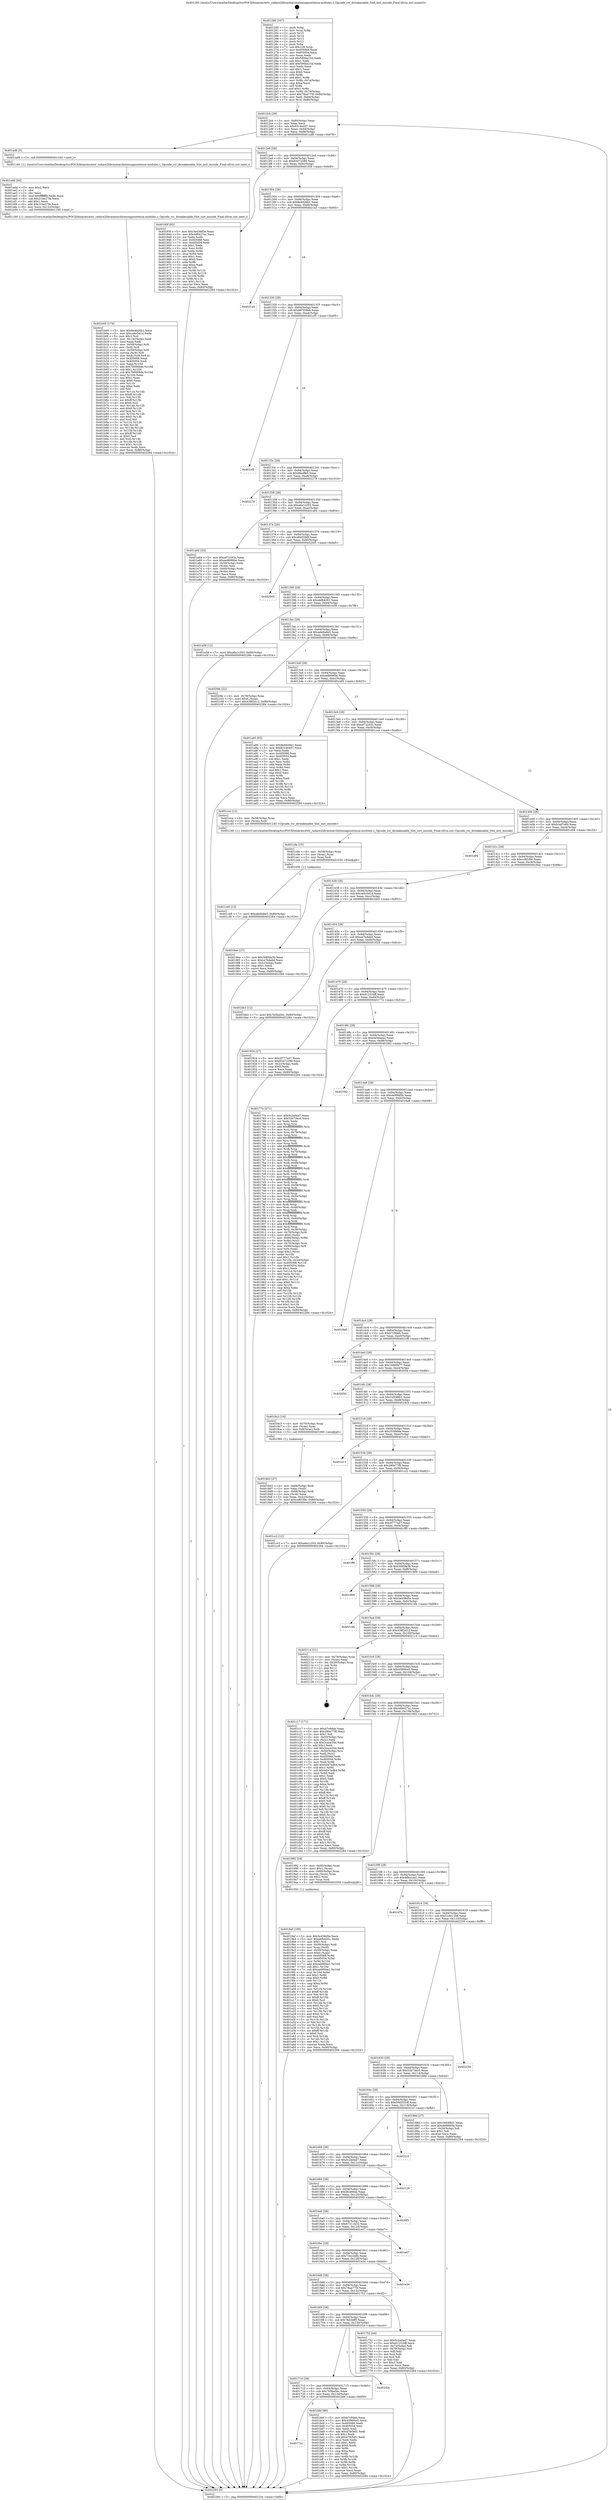 digraph "0x401260" {
  label = "0x401260 (/mnt/c/Users/mathe/Desktop/tcc/POCII/binaries/extr_radare2librasmarchxtensagnuxtensa-modules.c_Opcode_rsr_ibreakenable_Slot_inst_encode_Final-ollvm.out::main(0))"
  labelloc = "t"
  node[shape=record]

  Entry [label="",width=0.3,height=0.3,shape=circle,fillcolor=black,style=filled]
  "0x4012cb" [label="{
     0x4012cb [29]\l
     | [instrs]\l
     &nbsp;&nbsp;0x4012cb \<+3\>: mov -0x80(%rbp),%eax\l
     &nbsp;&nbsp;0x4012ce \<+2\>: mov %eax,%ecx\l
     &nbsp;&nbsp;0x4012d0 \<+6\>: sub $0x8314e4d7,%ecx\l
     &nbsp;&nbsp;0x4012d6 \<+6\>: mov %eax,-0x94(%rbp)\l
     &nbsp;&nbsp;0x4012dc \<+6\>: mov %ecx,-0x98(%rbp)\l
     &nbsp;&nbsp;0x4012e2 \<+6\>: je 0000000000401ad8 \<main+0x878\>\l
  }"]
  "0x401ad8" [label="{
     0x401ad8 [5]\l
     | [instrs]\l
     &nbsp;&nbsp;0x401ad8 \<+5\>: call 0000000000401160 \<next_i\>\l
     | [calls]\l
     &nbsp;&nbsp;0x401160 \{1\} (/mnt/c/Users/mathe/Desktop/tcc/POCII/binaries/extr_radare2librasmarchxtensagnuxtensa-modules.c_Opcode_rsr_ibreakenable_Slot_inst_encode_Final-ollvm.out::next_i)\l
  }"]
  "0x4012e8" [label="{
     0x4012e8 [28]\l
     | [instrs]\l
     &nbsp;&nbsp;0x4012e8 \<+5\>: jmp 00000000004012ed \<main+0x8d\>\l
     &nbsp;&nbsp;0x4012ed \<+6\>: mov -0x94(%rbp),%eax\l
     &nbsp;&nbsp;0x4012f3 \<+5\>: sub $0x83d72289,%eax\l
     &nbsp;&nbsp;0x4012f8 \<+6\>: mov %eax,-0x9c(%rbp)\l
     &nbsp;&nbsp;0x4012fe \<+6\>: je 000000000040193f \<main+0x6df\>\l
  }"]
  Exit [label="",width=0.3,height=0.3,shape=circle,fillcolor=black,style=filled,peripheries=2]
  "0x40193f" [label="{
     0x40193f [83]\l
     | [instrs]\l
     &nbsp;&nbsp;0x40193f \<+5\>: mov $0x3e438d5e,%eax\l
     &nbsp;&nbsp;0x401944 \<+5\>: mov $0x488427ec,%ecx\l
     &nbsp;&nbsp;0x401949 \<+2\>: xor %edx,%edx\l
     &nbsp;&nbsp;0x40194b \<+7\>: mov 0x405068,%esi\l
     &nbsp;&nbsp;0x401952 \<+7\>: mov 0x405054,%edi\l
     &nbsp;&nbsp;0x401959 \<+3\>: sub $0x1,%edx\l
     &nbsp;&nbsp;0x40195c \<+3\>: mov %esi,%r8d\l
     &nbsp;&nbsp;0x40195f \<+3\>: add %edx,%r8d\l
     &nbsp;&nbsp;0x401962 \<+4\>: imul %r8d,%esi\l
     &nbsp;&nbsp;0x401966 \<+3\>: and $0x1,%esi\l
     &nbsp;&nbsp;0x401969 \<+3\>: cmp $0x0,%esi\l
     &nbsp;&nbsp;0x40196c \<+4\>: sete %r9b\l
     &nbsp;&nbsp;0x401970 \<+3\>: cmp $0xa,%edi\l
     &nbsp;&nbsp;0x401973 \<+4\>: setl %r10b\l
     &nbsp;&nbsp;0x401977 \<+3\>: mov %r9b,%r11b\l
     &nbsp;&nbsp;0x40197a \<+3\>: and %r10b,%r11b\l
     &nbsp;&nbsp;0x40197d \<+3\>: xor %r10b,%r9b\l
     &nbsp;&nbsp;0x401980 \<+3\>: or %r9b,%r11b\l
     &nbsp;&nbsp;0x401983 \<+4\>: test $0x1,%r11b\l
     &nbsp;&nbsp;0x401987 \<+3\>: cmovne %ecx,%eax\l
     &nbsp;&nbsp;0x40198a \<+3\>: mov %eax,-0x80(%rbp)\l
     &nbsp;&nbsp;0x40198d \<+5\>: jmp 0000000000402284 \<main+0x1024\>\l
  }"]
  "0x401304" [label="{
     0x401304 [28]\l
     | [instrs]\l
     &nbsp;&nbsp;0x401304 \<+5\>: jmp 0000000000401309 \<main+0xa9\>\l
     &nbsp;&nbsp;0x401309 \<+6\>: mov -0x94(%rbp),%eax\l
     &nbsp;&nbsp;0x40130f \<+5\>: sub $0x8e4926b1,%eax\l
     &nbsp;&nbsp;0x401314 \<+6\>: mov %eax,-0xa0(%rbp)\l
     &nbsp;&nbsp;0x40131a \<+6\>: je 00000000004021a5 \<main+0xf45\>\l
  }"]
  "0x401ce9" [label="{
     0x401ce9 [12]\l
     | [instrs]\l
     &nbsp;&nbsp;0x401ce9 \<+7\>: movl $0xade9a8e5,-0x80(%rbp)\l
     &nbsp;&nbsp;0x401cf0 \<+5\>: jmp 0000000000402284 \<main+0x1024\>\l
  }"]
  "0x4021a5" [label="{
     0x4021a5\l
  }", style=dashed]
  "0x401320" [label="{
     0x401320 [28]\l
     | [instrs]\l
     &nbsp;&nbsp;0x401320 \<+5\>: jmp 0000000000401325 \<main+0xc5\>\l
     &nbsp;&nbsp;0x401325 \<+6\>: mov -0x94(%rbp),%eax\l
     &nbsp;&nbsp;0x40132b \<+5\>: sub $0x997f39e8,%eax\l
     &nbsp;&nbsp;0x401330 \<+6\>: mov %eax,-0xa4(%rbp)\l
     &nbsp;&nbsp;0x401336 \<+6\>: je 0000000000401cf5 \<main+0xa95\>\l
  }"]
  "0x401cda" [label="{
     0x401cda [15]\l
     | [instrs]\l
     &nbsp;&nbsp;0x401cda \<+4\>: mov -0x58(%rbp),%rax\l
     &nbsp;&nbsp;0x401cde \<+3\>: mov (%rax),%rax\l
     &nbsp;&nbsp;0x401ce1 \<+3\>: mov %rax,%rdi\l
     &nbsp;&nbsp;0x401ce4 \<+5\>: call 0000000000401030 \<free@plt\>\l
     | [calls]\l
     &nbsp;&nbsp;0x401030 \{1\} (unknown)\l
  }"]
  "0x401cf5" [label="{
     0x401cf5\l
  }", style=dashed]
  "0x40133c" [label="{
     0x40133c [28]\l
     | [instrs]\l
     &nbsp;&nbsp;0x40133c \<+5\>: jmp 0000000000401341 \<main+0xe1\>\l
     &nbsp;&nbsp;0x401341 \<+6\>: mov -0x94(%rbp),%eax\l
     &nbsp;&nbsp;0x401347 \<+5\>: sub $0x9faeffe0,%eax\l
     &nbsp;&nbsp;0x40134c \<+6\>: mov %eax,-0xa8(%rbp)\l
     &nbsp;&nbsp;0x401352 \<+6\>: je 0000000000402278 \<main+0x1018\>\l
  }"]
  "0x40172c" [label="{
     0x40172c\l
  }", style=dashed]
  "0x402278" [label="{
     0x402278\l
  }", style=dashed]
  "0x401358" [label="{
     0x401358 [28]\l
     | [instrs]\l
     &nbsp;&nbsp;0x401358 \<+5\>: jmp 000000000040135d \<main+0xfd\>\l
     &nbsp;&nbsp;0x40135d \<+6\>: mov -0x94(%rbp),%eax\l
     &nbsp;&nbsp;0x401363 \<+5\>: sub $0xa6a1c203,%eax\l
     &nbsp;&nbsp;0x401368 \<+6\>: mov %eax,-0xac(%rbp)\l
     &nbsp;&nbsp;0x40136e \<+6\>: je 0000000000401a64 \<main+0x804\>\l
  }"]
  "0x401bbf" [label="{
     0x401bbf [88]\l
     | [instrs]\l
     &nbsp;&nbsp;0x401bbf \<+5\>: mov $0xb7c9deb,%eax\l
     &nbsp;&nbsp;0x401bc4 \<+5\>: mov $0x4390fce5,%ecx\l
     &nbsp;&nbsp;0x401bc9 \<+7\>: mov 0x405068,%edx\l
     &nbsp;&nbsp;0x401bd0 \<+7\>: mov 0x405054,%esi\l
     &nbsp;&nbsp;0x401bd7 \<+2\>: mov %edx,%edi\l
     &nbsp;&nbsp;0x401bd9 \<+6\>: add $0x47fe5ef1,%edi\l
     &nbsp;&nbsp;0x401bdf \<+3\>: sub $0x1,%edi\l
     &nbsp;&nbsp;0x401be2 \<+6\>: sub $0x47fe5ef1,%edi\l
     &nbsp;&nbsp;0x401be8 \<+3\>: imul %edi,%edx\l
     &nbsp;&nbsp;0x401beb \<+3\>: and $0x1,%edx\l
     &nbsp;&nbsp;0x401bee \<+3\>: cmp $0x0,%edx\l
     &nbsp;&nbsp;0x401bf1 \<+4\>: sete %r8b\l
     &nbsp;&nbsp;0x401bf5 \<+3\>: cmp $0xa,%esi\l
     &nbsp;&nbsp;0x401bf8 \<+4\>: setl %r9b\l
     &nbsp;&nbsp;0x401bfc \<+3\>: mov %r8b,%r10b\l
     &nbsp;&nbsp;0x401bff \<+3\>: and %r9b,%r10b\l
     &nbsp;&nbsp;0x401c02 \<+3\>: xor %r9b,%r8b\l
     &nbsp;&nbsp;0x401c05 \<+3\>: or %r8b,%r10b\l
     &nbsp;&nbsp;0x401c08 \<+4\>: test $0x1,%r10b\l
     &nbsp;&nbsp;0x401c0c \<+3\>: cmovne %ecx,%eax\l
     &nbsp;&nbsp;0x401c0f \<+3\>: mov %eax,-0x80(%rbp)\l
     &nbsp;&nbsp;0x401c12 \<+5\>: jmp 0000000000402284 \<main+0x1024\>\l
  }"]
  "0x401a64" [label="{
     0x401a64 [33]\l
     | [instrs]\l
     &nbsp;&nbsp;0x401a64 \<+5\>: mov $0xaf72203c,%eax\l
     &nbsp;&nbsp;0x401a69 \<+5\>: mov $0xae86960e,%ecx\l
     &nbsp;&nbsp;0x401a6e \<+4\>: mov -0x50(%rbp),%rdx\l
     &nbsp;&nbsp;0x401a72 \<+2\>: mov (%rdx),%esi\l
     &nbsp;&nbsp;0x401a74 \<+4\>: mov -0x60(%rbp),%rdx\l
     &nbsp;&nbsp;0x401a78 \<+2\>: cmp (%rdx),%esi\l
     &nbsp;&nbsp;0x401a7a \<+3\>: cmovl %ecx,%eax\l
     &nbsp;&nbsp;0x401a7d \<+3\>: mov %eax,-0x80(%rbp)\l
     &nbsp;&nbsp;0x401a80 \<+5\>: jmp 0000000000402284 \<main+0x1024\>\l
  }"]
  "0x401374" [label="{
     0x401374 [28]\l
     | [instrs]\l
     &nbsp;&nbsp;0x401374 \<+5\>: jmp 0000000000401379 \<main+0x119\>\l
     &nbsp;&nbsp;0x401379 \<+6\>: mov -0x94(%rbp),%eax\l
     &nbsp;&nbsp;0x40137f \<+5\>: sub $0xa84029df,%eax\l
     &nbsp;&nbsp;0x401384 \<+6\>: mov %eax,-0xb0(%rbp)\l
     &nbsp;&nbsp;0x40138a \<+6\>: je 0000000000402005 \<main+0xda5\>\l
  }"]
  "0x401710" [label="{
     0x401710 [28]\l
     | [instrs]\l
     &nbsp;&nbsp;0x401710 \<+5\>: jmp 0000000000401715 \<main+0x4b5\>\l
     &nbsp;&nbsp;0x401715 \<+6\>: mov -0x94(%rbp),%eax\l
     &nbsp;&nbsp;0x40171b \<+5\>: sub $0x7b5ba5ec,%eax\l
     &nbsp;&nbsp;0x401720 \<+6\>: mov %eax,-0x134(%rbp)\l
     &nbsp;&nbsp;0x401726 \<+6\>: je 0000000000401bbf \<main+0x95f\>\l
  }"]
  "0x402005" [label="{
     0x402005\l
  }", style=dashed]
  "0x401390" [label="{
     0x401390 [28]\l
     | [instrs]\l
     &nbsp;&nbsp;0x401390 \<+5\>: jmp 0000000000401395 \<main+0x135\>\l
     &nbsp;&nbsp;0x401395 \<+6\>: mov -0x94(%rbp),%eax\l
     &nbsp;&nbsp;0x40139b \<+5\>: sub $0xabfb4261,%eax\l
     &nbsp;&nbsp;0x4013a0 \<+6\>: mov %eax,-0xb4(%rbp)\l
     &nbsp;&nbsp;0x4013a6 \<+6\>: je 0000000000401a58 \<main+0x7f8\>\l
  }"]
  "0x401f24" [label="{
     0x401f24\l
  }", style=dashed]
  "0x401a58" [label="{
     0x401a58 [12]\l
     | [instrs]\l
     &nbsp;&nbsp;0x401a58 \<+7\>: movl $0xa6a1c203,-0x80(%rbp)\l
     &nbsp;&nbsp;0x401a5f \<+5\>: jmp 0000000000402284 \<main+0x1024\>\l
  }"]
  "0x4013ac" [label="{
     0x4013ac [28]\l
     | [instrs]\l
     &nbsp;&nbsp;0x4013ac \<+5\>: jmp 00000000004013b1 \<main+0x151\>\l
     &nbsp;&nbsp;0x4013b1 \<+6\>: mov -0x94(%rbp),%eax\l
     &nbsp;&nbsp;0x4013b7 \<+5\>: sub $0xade9a8e5,%eax\l
     &nbsp;&nbsp;0x4013bc \<+6\>: mov %eax,-0xb8(%rbp)\l
     &nbsp;&nbsp;0x4013c2 \<+6\>: je 00000000004020fe \<main+0xe9e\>\l
  }"]
  "0x401b05" [label="{
     0x401b05 [174]\l
     | [instrs]\l
     &nbsp;&nbsp;0x401b05 \<+5\>: mov $0x8e4926b1,%ecx\l
     &nbsp;&nbsp;0x401b0a \<+5\>: mov $0xce6c5d1d,%edx\l
     &nbsp;&nbsp;0x401b0f \<+3\>: mov $0x1,%sil\l
     &nbsp;&nbsp;0x401b12 \<+6\>: mov -0x13c(%rbp),%edi\l
     &nbsp;&nbsp;0x401b18 \<+3\>: imul %eax,%edi\l
     &nbsp;&nbsp;0x401b1b \<+4\>: mov -0x58(%rbp),%r8\l
     &nbsp;&nbsp;0x401b1f \<+3\>: mov (%r8),%r8\l
     &nbsp;&nbsp;0x401b22 \<+4\>: mov -0x50(%rbp),%r9\l
     &nbsp;&nbsp;0x401b26 \<+3\>: movslq (%r9),%r9\l
     &nbsp;&nbsp;0x401b29 \<+4\>: mov %edi,(%r8,%r9,4)\l
     &nbsp;&nbsp;0x401b2d \<+7\>: mov 0x405068,%eax\l
     &nbsp;&nbsp;0x401b34 \<+7\>: mov 0x405054,%edi\l
     &nbsp;&nbsp;0x401b3b \<+3\>: mov %eax,%r10d\l
     &nbsp;&nbsp;0x401b3e \<+7\>: add $0x700069de,%r10d\l
     &nbsp;&nbsp;0x401b45 \<+4\>: sub $0x1,%r10d\l
     &nbsp;&nbsp;0x401b49 \<+7\>: sub $0x700069de,%r10d\l
     &nbsp;&nbsp;0x401b50 \<+4\>: imul %r10d,%eax\l
     &nbsp;&nbsp;0x401b54 \<+3\>: and $0x1,%eax\l
     &nbsp;&nbsp;0x401b57 \<+3\>: cmp $0x0,%eax\l
     &nbsp;&nbsp;0x401b5a \<+4\>: sete %r11b\l
     &nbsp;&nbsp;0x401b5e \<+3\>: cmp $0xa,%edi\l
     &nbsp;&nbsp;0x401b61 \<+3\>: setl %bl\l
     &nbsp;&nbsp;0x401b64 \<+3\>: mov %r11b,%r14b\l
     &nbsp;&nbsp;0x401b67 \<+4\>: xor $0xff,%r14b\l
     &nbsp;&nbsp;0x401b6b \<+3\>: mov %bl,%r15b\l
     &nbsp;&nbsp;0x401b6e \<+4\>: xor $0xff,%r15b\l
     &nbsp;&nbsp;0x401b72 \<+4\>: xor $0x0,%sil\l
     &nbsp;&nbsp;0x401b76 \<+3\>: mov %r14b,%r12b\l
     &nbsp;&nbsp;0x401b79 \<+4\>: and $0x0,%r12b\l
     &nbsp;&nbsp;0x401b7d \<+3\>: and %sil,%r11b\l
     &nbsp;&nbsp;0x401b80 \<+3\>: mov %r15b,%r13b\l
     &nbsp;&nbsp;0x401b83 \<+4\>: and $0x0,%r13b\l
     &nbsp;&nbsp;0x401b87 \<+3\>: and %sil,%bl\l
     &nbsp;&nbsp;0x401b8a \<+3\>: or %r11b,%r12b\l
     &nbsp;&nbsp;0x401b8d \<+3\>: or %bl,%r13b\l
     &nbsp;&nbsp;0x401b90 \<+3\>: xor %r13b,%r12b\l
     &nbsp;&nbsp;0x401b93 \<+3\>: or %r15b,%r14b\l
     &nbsp;&nbsp;0x401b96 \<+4\>: xor $0xff,%r14b\l
     &nbsp;&nbsp;0x401b9a \<+4\>: or $0x0,%sil\l
     &nbsp;&nbsp;0x401b9e \<+3\>: and %sil,%r14b\l
     &nbsp;&nbsp;0x401ba1 \<+3\>: or %r14b,%r12b\l
     &nbsp;&nbsp;0x401ba4 \<+4\>: test $0x1,%r12b\l
     &nbsp;&nbsp;0x401ba8 \<+3\>: cmovne %edx,%ecx\l
     &nbsp;&nbsp;0x401bab \<+3\>: mov %ecx,-0x80(%rbp)\l
     &nbsp;&nbsp;0x401bae \<+5\>: jmp 0000000000402284 \<main+0x1024\>\l
  }"]
  "0x4020fe" [label="{
     0x4020fe [22]\l
     | [instrs]\l
     &nbsp;&nbsp;0x4020fe \<+4\>: mov -0x78(%rbp),%rax\l
     &nbsp;&nbsp;0x402102 \<+6\>: movl $0x0,(%rax)\l
     &nbsp;&nbsp;0x402108 \<+7\>: movl $0x438f2d12,-0x80(%rbp)\l
     &nbsp;&nbsp;0x40210f \<+5\>: jmp 0000000000402284 \<main+0x1024\>\l
  }"]
  "0x4013c8" [label="{
     0x4013c8 [28]\l
     | [instrs]\l
     &nbsp;&nbsp;0x4013c8 \<+5\>: jmp 00000000004013cd \<main+0x16d\>\l
     &nbsp;&nbsp;0x4013cd \<+6\>: mov -0x94(%rbp),%eax\l
     &nbsp;&nbsp;0x4013d3 \<+5\>: sub $0xae86960e,%eax\l
     &nbsp;&nbsp;0x4013d8 \<+6\>: mov %eax,-0xbc(%rbp)\l
     &nbsp;&nbsp;0x4013de \<+6\>: je 0000000000401a85 \<main+0x825\>\l
  }"]
  "0x401add" [label="{
     0x401add [40]\l
     | [instrs]\l
     &nbsp;&nbsp;0x401add \<+5\>: mov $0x2,%ecx\l
     &nbsp;&nbsp;0x401ae2 \<+1\>: cltd\l
     &nbsp;&nbsp;0x401ae3 \<+2\>: idiv %ecx\l
     &nbsp;&nbsp;0x401ae5 \<+6\>: imul $0xfffffffe,%edx,%ecx\l
     &nbsp;&nbsp;0x401aeb \<+6\>: sub $0x21be27fa,%ecx\l
     &nbsp;&nbsp;0x401af1 \<+3\>: add $0x1,%ecx\l
     &nbsp;&nbsp;0x401af4 \<+6\>: add $0x21be27fa,%ecx\l
     &nbsp;&nbsp;0x401afa \<+6\>: mov %ecx,-0x13c(%rbp)\l
     &nbsp;&nbsp;0x401b00 \<+5\>: call 0000000000401160 \<next_i\>\l
     | [calls]\l
     &nbsp;&nbsp;0x401160 \{1\} (/mnt/c/Users/mathe/Desktop/tcc/POCII/binaries/extr_radare2librasmarchxtensagnuxtensa-modules.c_Opcode_rsr_ibreakenable_Slot_inst_encode_Final-ollvm.out::next_i)\l
  }"]
  "0x401a85" [label="{
     0x401a85 [83]\l
     | [instrs]\l
     &nbsp;&nbsp;0x401a85 \<+5\>: mov $0x8e4926b1,%eax\l
     &nbsp;&nbsp;0x401a8a \<+5\>: mov $0x8314e4d7,%ecx\l
     &nbsp;&nbsp;0x401a8f \<+2\>: xor %edx,%edx\l
     &nbsp;&nbsp;0x401a91 \<+7\>: mov 0x405068,%esi\l
     &nbsp;&nbsp;0x401a98 \<+7\>: mov 0x405054,%edi\l
     &nbsp;&nbsp;0x401a9f \<+3\>: sub $0x1,%edx\l
     &nbsp;&nbsp;0x401aa2 \<+3\>: mov %esi,%r8d\l
     &nbsp;&nbsp;0x401aa5 \<+3\>: add %edx,%r8d\l
     &nbsp;&nbsp;0x401aa8 \<+4\>: imul %r8d,%esi\l
     &nbsp;&nbsp;0x401aac \<+3\>: and $0x1,%esi\l
     &nbsp;&nbsp;0x401aaf \<+3\>: cmp $0x0,%esi\l
     &nbsp;&nbsp;0x401ab2 \<+4\>: sete %r9b\l
     &nbsp;&nbsp;0x401ab6 \<+3\>: cmp $0xa,%edi\l
     &nbsp;&nbsp;0x401ab9 \<+4\>: setl %r10b\l
     &nbsp;&nbsp;0x401abd \<+3\>: mov %r9b,%r11b\l
     &nbsp;&nbsp;0x401ac0 \<+3\>: and %r10b,%r11b\l
     &nbsp;&nbsp;0x401ac3 \<+3\>: xor %r10b,%r9b\l
     &nbsp;&nbsp;0x401ac6 \<+3\>: or %r9b,%r11b\l
     &nbsp;&nbsp;0x401ac9 \<+4\>: test $0x1,%r11b\l
     &nbsp;&nbsp;0x401acd \<+3\>: cmovne %ecx,%eax\l
     &nbsp;&nbsp;0x401ad0 \<+3\>: mov %eax,-0x80(%rbp)\l
     &nbsp;&nbsp;0x401ad3 \<+5\>: jmp 0000000000402284 \<main+0x1024\>\l
  }"]
  "0x4013e4" [label="{
     0x4013e4 [28]\l
     | [instrs]\l
     &nbsp;&nbsp;0x4013e4 \<+5\>: jmp 00000000004013e9 \<main+0x189\>\l
     &nbsp;&nbsp;0x4013e9 \<+6\>: mov -0x94(%rbp),%eax\l
     &nbsp;&nbsp;0x4013ef \<+5\>: sub $0xaf72203c,%eax\l
     &nbsp;&nbsp;0x4013f4 \<+6\>: mov %eax,-0xc0(%rbp)\l
     &nbsp;&nbsp;0x4013fa \<+6\>: je 0000000000401cce \<main+0xa6e\>\l
  }"]
  "0x4019af" [label="{
     0x4019af [169]\l
     | [instrs]\l
     &nbsp;&nbsp;0x4019af \<+5\>: mov $0x3e438d5e,%ecx\l
     &nbsp;&nbsp;0x4019b4 \<+5\>: mov $0xabfb4261,%edx\l
     &nbsp;&nbsp;0x4019b9 \<+3\>: mov $0x1,%sil\l
     &nbsp;&nbsp;0x4019bc \<+4\>: mov -0x58(%rbp),%rdi\l
     &nbsp;&nbsp;0x4019c0 \<+3\>: mov %rax,(%rdi)\l
     &nbsp;&nbsp;0x4019c3 \<+4\>: mov -0x50(%rbp),%rax\l
     &nbsp;&nbsp;0x4019c7 \<+6\>: movl $0x0,(%rax)\l
     &nbsp;&nbsp;0x4019cd \<+8\>: mov 0x405068,%r8d\l
     &nbsp;&nbsp;0x4019d5 \<+8\>: mov 0x405054,%r9d\l
     &nbsp;&nbsp;0x4019dd \<+3\>: mov %r8d,%r10d\l
     &nbsp;&nbsp;0x4019e0 \<+7\>: add $0xea090ba1,%r10d\l
     &nbsp;&nbsp;0x4019e7 \<+4\>: sub $0x1,%r10d\l
     &nbsp;&nbsp;0x4019eb \<+7\>: sub $0xea090ba1,%r10d\l
     &nbsp;&nbsp;0x4019f2 \<+4\>: imul %r10d,%r8d\l
     &nbsp;&nbsp;0x4019f6 \<+4\>: and $0x1,%r8d\l
     &nbsp;&nbsp;0x4019fa \<+4\>: cmp $0x0,%r8d\l
     &nbsp;&nbsp;0x4019fe \<+4\>: sete %r11b\l
     &nbsp;&nbsp;0x401a02 \<+4\>: cmp $0xa,%r9d\l
     &nbsp;&nbsp;0x401a06 \<+3\>: setl %bl\l
     &nbsp;&nbsp;0x401a09 \<+3\>: mov %r11b,%r14b\l
     &nbsp;&nbsp;0x401a0c \<+4\>: xor $0xff,%r14b\l
     &nbsp;&nbsp;0x401a10 \<+3\>: mov %bl,%r15b\l
     &nbsp;&nbsp;0x401a13 \<+4\>: xor $0xff,%r15b\l
     &nbsp;&nbsp;0x401a17 \<+4\>: xor $0x0,%sil\l
     &nbsp;&nbsp;0x401a1b \<+3\>: mov %r14b,%r12b\l
     &nbsp;&nbsp;0x401a1e \<+4\>: and $0x0,%r12b\l
     &nbsp;&nbsp;0x401a22 \<+3\>: and %sil,%r11b\l
     &nbsp;&nbsp;0x401a25 \<+3\>: mov %r15b,%r13b\l
     &nbsp;&nbsp;0x401a28 \<+4\>: and $0x0,%r13b\l
     &nbsp;&nbsp;0x401a2c \<+3\>: and %sil,%bl\l
     &nbsp;&nbsp;0x401a2f \<+3\>: or %r11b,%r12b\l
     &nbsp;&nbsp;0x401a32 \<+3\>: or %bl,%r13b\l
     &nbsp;&nbsp;0x401a35 \<+3\>: xor %r13b,%r12b\l
     &nbsp;&nbsp;0x401a38 \<+3\>: or %r15b,%r14b\l
     &nbsp;&nbsp;0x401a3b \<+4\>: xor $0xff,%r14b\l
     &nbsp;&nbsp;0x401a3f \<+4\>: or $0x0,%sil\l
     &nbsp;&nbsp;0x401a43 \<+3\>: and %sil,%r14b\l
     &nbsp;&nbsp;0x401a46 \<+3\>: or %r14b,%r12b\l
     &nbsp;&nbsp;0x401a49 \<+4\>: test $0x1,%r12b\l
     &nbsp;&nbsp;0x401a4d \<+3\>: cmovne %edx,%ecx\l
     &nbsp;&nbsp;0x401a50 \<+3\>: mov %ecx,-0x80(%rbp)\l
     &nbsp;&nbsp;0x401a53 \<+5\>: jmp 0000000000402284 \<main+0x1024\>\l
  }"]
  "0x401cce" [label="{
     0x401cce [12]\l
     | [instrs]\l
     &nbsp;&nbsp;0x401cce \<+4\>: mov -0x58(%rbp),%rax\l
     &nbsp;&nbsp;0x401cd2 \<+3\>: mov (%rax),%rdi\l
     &nbsp;&nbsp;0x401cd5 \<+5\>: call 0000000000401240 \<Opcode_rsr_ibreakenable_Slot_inst_encode\>\l
     | [calls]\l
     &nbsp;&nbsp;0x401240 \{1\} (/mnt/c/Users/mathe/Desktop/tcc/POCII/binaries/extr_radare2librasmarchxtensagnuxtensa-modules.c_Opcode_rsr_ibreakenable_Slot_inst_encode_Final-ollvm.out::Opcode_rsr_ibreakenable_Slot_inst_encode)\l
  }"]
  "0x401400" [label="{
     0x401400 [28]\l
     | [instrs]\l
     &nbsp;&nbsp;0x401400 \<+5\>: jmp 0000000000401405 \<main+0x1a5\>\l
     &nbsp;&nbsp;0x401405 \<+6\>: mov -0x94(%rbp),%eax\l
     &nbsp;&nbsp;0x40140b \<+5\>: sub $0xb3af7e60,%eax\l
     &nbsp;&nbsp;0x401410 \<+6\>: mov %eax,-0xc4(%rbp)\l
     &nbsp;&nbsp;0x401416 \<+6\>: je 0000000000401e94 \<main+0xc34\>\l
  }"]
  "0x4018d3" [label="{
     0x4018d3 [27]\l
     | [instrs]\l
     &nbsp;&nbsp;0x4018d3 \<+4\>: mov -0x68(%rbp),%rdi\l
     &nbsp;&nbsp;0x4018d7 \<+2\>: mov %eax,(%rdi)\l
     &nbsp;&nbsp;0x4018d9 \<+4\>: mov -0x68(%rbp),%rdi\l
     &nbsp;&nbsp;0x4018dd \<+2\>: mov (%rdi),%eax\l
     &nbsp;&nbsp;0x4018df \<+3\>: mov %eax,-0x2c(%rbp)\l
     &nbsp;&nbsp;0x4018e2 \<+7\>: movl $0xcc8f1f0e,-0x80(%rbp)\l
     &nbsp;&nbsp;0x4018e9 \<+5\>: jmp 0000000000402284 \<main+0x1024\>\l
  }"]
  "0x401e94" [label="{
     0x401e94\l
  }", style=dashed]
  "0x40141c" [label="{
     0x40141c [28]\l
     | [instrs]\l
     &nbsp;&nbsp;0x40141c \<+5\>: jmp 0000000000401421 \<main+0x1c1\>\l
     &nbsp;&nbsp;0x401421 \<+6\>: mov -0x94(%rbp),%eax\l
     &nbsp;&nbsp;0x401427 \<+5\>: sub $0xcc8f1f0e,%eax\l
     &nbsp;&nbsp;0x40142c \<+6\>: mov %eax,-0xc8(%rbp)\l
     &nbsp;&nbsp;0x401432 \<+6\>: je 00000000004018ee \<main+0x68e\>\l
  }"]
  "0x401260" [label="{
     0x401260 [107]\l
     | [instrs]\l
     &nbsp;&nbsp;0x401260 \<+1\>: push %rbp\l
     &nbsp;&nbsp;0x401261 \<+3\>: mov %rsp,%rbp\l
     &nbsp;&nbsp;0x401264 \<+2\>: push %r15\l
     &nbsp;&nbsp;0x401266 \<+2\>: push %r14\l
     &nbsp;&nbsp;0x401268 \<+2\>: push %r13\l
     &nbsp;&nbsp;0x40126a \<+2\>: push %r12\l
     &nbsp;&nbsp;0x40126c \<+1\>: push %rbx\l
     &nbsp;&nbsp;0x40126d \<+7\>: sub $0x128,%rsp\l
     &nbsp;&nbsp;0x401274 \<+7\>: mov 0x405068,%eax\l
     &nbsp;&nbsp;0x40127b \<+7\>: mov 0x405054,%ecx\l
     &nbsp;&nbsp;0x401282 \<+2\>: mov %eax,%edx\l
     &nbsp;&nbsp;0x401284 \<+6\>: sub $0x590ba154,%edx\l
     &nbsp;&nbsp;0x40128a \<+3\>: sub $0x1,%edx\l
     &nbsp;&nbsp;0x40128d \<+6\>: add $0x590ba154,%edx\l
     &nbsp;&nbsp;0x401293 \<+3\>: imul %edx,%eax\l
     &nbsp;&nbsp;0x401296 \<+3\>: and $0x1,%eax\l
     &nbsp;&nbsp;0x401299 \<+3\>: cmp $0x0,%eax\l
     &nbsp;&nbsp;0x40129c \<+4\>: sete %r8b\l
     &nbsp;&nbsp;0x4012a0 \<+4\>: and $0x1,%r8b\l
     &nbsp;&nbsp;0x4012a4 \<+4\>: mov %r8b,-0x7a(%rbp)\l
     &nbsp;&nbsp;0x4012a8 \<+3\>: cmp $0xa,%ecx\l
     &nbsp;&nbsp;0x4012ab \<+4\>: setl %r8b\l
     &nbsp;&nbsp;0x4012af \<+4\>: and $0x1,%r8b\l
     &nbsp;&nbsp;0x4012b3 \<+4\>: mov %r8b,-0x79(%rbp)\l
     &nbsp;&nbsp;0x4012b7 \<+7\>: movl $0x78aa775f,-0x80(%rbp)\l
     &nbsp;&nbsp;0x4012be \<+6\>: mov %edi,-0x84(%rbp)\l
     &nbsp;&nbsp;0x4012c4 \<+7\>: mov %rsi,-0x90(%rbp)\l
  }"]
  "0x4018ee" [label="{
     0x4018ee [27]\l
     | [instrs]\l
     &nbsp;&nbsp;0x4018ee \<+5\>: mov $0x3085fa3b,%eax\l
     &nbsp;&nbsp;0x4018f3 \<+5\>: mov $0xce7bdabd,%ecx\l
     &nbsp;&nbsp;0x4018f8 \<+3\>: mov -0x2c(%rbp),%edx\l
     &nbsp;&nbsp;0x4018fb \<+3\>: cmp $0x1,%edx\l
     &nbsp;&nbsp;0x4018fe \<+3\>: cmovl %ecx,%eax\l
     &nbsp;&nbsp;0x401901 \<+3\>: mov %eax,-0x80(%rbp)\l
     &nbsp;&nbsp;0x401904 \<+5\>: jmp 0000000000402284 \<main+0x1024\>\l
  }"]
  "0x401438" [label="{
     0x401438 [28]\l
     | [instrs]\l
     &nbsp;&nbsp;0x401438 \<+5\>: jmp 000000000040143d \<main+0x1dd\>\l
     &nbsp;&nbsp;0x40143d \<+6\>: mov -0x94(%rbp),%eax\l
     &nbsp;&nbsp;0x401443 \<+5\>: sub $0xce6c5d1d,%eax\l
     &nbsp;&nbsp;0x401448 \<+6\>: mov %eax,-0xcc(%rbp)\l
     &nbsp;&nbsp;0x40144e \<+6\>: je 0000000000401bb3 \<main+0x953\>\l
  }"]
  "0x402284" [label="{
     0x402284 [5]\l
     | [instrs]\l
     &nbsp;&nbsp;0x402284 \<+5\>: jmp 00000000004012cb \<main+0x6b\>\l
  }"]
  "0x401bb3" [label="{
     0x401bb3 [12]\l
     | [instrs]\l
     &nbsp;&nbsp;0x401bb3 \<+7\>: movl $0x7b5ba5ec,-0x80(%rbp)\l
     &nbsp;&nbsp;0x401bba \<+5\>: jmp 0000000000402284 \<main+0x1024\>\l
  }"]
  "0x401454" [label="{
     0x401454 [28]\l
     | [instrs]\l
     &nbsp;&nbsp;0x401454 \<+5\>: jmp 0000000000401459 \<main+0x1f9\>\l
     &nbsp;&nbsp;0x401459 \<+6\>: mov -0x94(%rbp),%eax\l
     &nbsp;&nbsp;0x40145f \<+5\>: sub $0xce7bdabd,%eax\l
     &nbsp;&nbsp;0x401464 \<+6\>: mov %eax,-0xd0(%rbp)\l
     &nbsp;&nbsp;0x40146a \<+6\>: je 0000000000401924 \<main+0x6c4\>\l
  }"]
  "0x4016f4" [label="{
     0x4016f4 [28]\l
     | [instrs]\l
     &nbsp;&nbsp;0x4016f4 \<+5\>: jmp 00000000004016f9 \<main+0x499\>\l
     &nbsp;&nbsp;0x4016f9 \<+6\>: mov -0x94(%rbp),%eax\l
     &nbsp;&nbsp;0x4016ff \<+5\>: sub $0x78d2bff3,%eax\l
     &nbsp;&nbsp;0x401704 \<+6\>: mov %eax,-0x130(%rbp)\l
     &nbsp;&nbsp;0x40170a \<+6\>: je 0000000000401f24 \<main+0xcc4\>\l
  }"]
  "0x401924" [label="{
     0x401924 [27]\l
     | [instrs]\l
     &nbsp;&nbsp;0x401924 \<+5\>: mov $0x2f777a47,%eax\l
     &nbsp;&nbsp;0x401929 \<+5\>: mov $0x83d72289,%ecx\l
     &nbsp;&nbsp;0x40192e \<+3\>: mov -0x2c(%rbp),%edx\l
     &nbsp;&nbsp;0x401931 \<+3\>: cmp $0x0,%edx\l
     &nbsp;&nbsp;0x401934 \<+3\>: cmove %ecx,%eax\l
     &nbsp;&nbsp;0x401937 \<+3\>: mov %eax,-0x80(%rbp)\l
     &nbsp;&nbsp;0x40193a \<+5\>: jmp 0000000000402284 \<main+0x1024\>\l
  }"]
  "0x401470" [label="{
     0x401470 [28]\l
     | [instrs]\l
     &nbsp;&nbsp;0x401470 \<+5\>: jmp 0000000000401475 \<main+0x215\>\l
     &nbsp;&nbsp;0x401475 \<+6\>: mov -0x94(%rbp),%eax\l
     &nbsp;&nbsp;0x40147b \<+5\>: sub $0xd1231bff,%eax\l
     &nbsp;&nbsp;0x401480 \<+6\>: mov %eax,-0xd4(%rbp)\l
     &nbsp;&nbsp;0x401486 \<+6\>: je 000000000040177e \<main+0x51e\>\l
  }"]
  "0x401752" [label="{
     0x401752 [44]\l
     | [instrs]\l
     &nbsp;&nbsp;0x401752 \<+5\>: mov $0x5c2a0ad7,%eax\l
     &nbsp;&nbsp;0x401757 \<+5\>: mov $0xd1231bff,%ecx\l
     &nbsp;&nbsp;0x40175c \<+3\>: mov -0x7a(%rbp),%dl\l
     &nbsp;&nbsp;0x40175f \<+4\>: mov -0x79(%rbp),%sil\l
     &nbsp;&nbsp;0x401763 \<+3\>: mov %dl,%dil\l
     &nbsp;&nbsp;0x401766 \<+3\>: and %sil,%dil\l
     &nbsp;&nbsp;0x401769 \<+3\>: xor %sil,%dl\l
     &nbsp;&nbsp;0x40176c \<+3\>: or %dl,%dil\l
     &nbsp;&nbsp;0x40176f \<+4\>: test $0x1,%dil\l
     &nbsp;&nbsp;0x401773 \<+3\>: cmovne %ecx,%eax\l
     &nbsp;&nbsp;0x401776 \<+3\>: mov %eax,-0x80(%rbp)\l
     &nbsp;&nbsp;0x401779 \<+5\>: jmp 0000000000402284 \<main+0x1024\>\l
  }"]
  "0x40177e" [label="{
     0x40177e [271]\l
     | [instrs]\l
     &nbsp;&nbsp;0x40177e \<+5\>: mov $0x5c2a0ad7,%eax\l
     &nbsp;&nbsp;0x401783 \<+5\>: mov $0x52b73ec0,%ecx\l
     &nbsp;&nbsp;0x401788 \<+2\>: xor %edx,%edx\l
     &nbsp;&nbsp;0x40178a \<+3\>: mov %rsp,%rsi\l
     &nbsp;&nbsp;0x40178d \<+4\>: add $0xfffffffffffffff0,%rsi\l
     &nbsp;&nbsp;0x401791 \<+3\>: mov %rsi,%rsp\l
     &nbsp;&nbsp;0x401794 \<+4\>: mov %rsi,-0x78(%rbp)\l
     &nbsp;&nbsp;0x401798 \<+3\>: mov %rsp,%rsi\l
     &nbsp;&nbsp;0x40179b \<+4\>: add $0xfffffffffffffff0,%rsi\l
     &nbsp;&nbsp;0x40179f \<+3\>: mov %rsi,%rsp\l
     &nbsp;&nbsp;0x4017a2 \<+3\>: mov %rsp,%rdi\l
     &nbsp;&nbsp;0x4017a5 \<+4\>: add $0xfffffffffffffff0,%rdi\l
     &nbsp;&nbsp;0x4017a9 \<+3\>: mov %rdi,%rsp\l
     &nbsp;&nbsp;0x4017ac \<+4\>: mov %rdi,-0x70(%rbp)\l
     &nbsp;&nbsp;0x4017b0 \<+3\>: mov %rsp,%rdi\l
     &nbsp;&nbsp;0x4017b3 \<+4\>: add $0xfffffffffffffff0,%rdi\l
     &nbsp;&nbsp;0x4017b7 \<+3\>: mov %rdi,%rsp\l
     &nbsp;&nbsp;0x4017ba \<+4\>: mov %rdi,-0x68(%rbp)\l
     &nbsp;&nbsp;0x4017be \<+3\>: mov %rsp,%rdi\l
     &nbsp;&nbsp;0x4017c1 \<+4\>: add $0xfffffffffffffff0,%rdi\l
     &nbsp;&nbsp;0x4017c5 \<+3\>: mov %rdi,%rsp\l
     &nbsp;&nbsp;0x4017c8 \<+4\>: mov %rdi,-0x60(%rbp)\l
     &nbsp;&nbsp;0x4017cc \<+3\>: mov %rsp,%rdi\l
     &nbsp;&nbsp;0x4017cf \<+4\>: add $0xfffffffffffffff0,%rdi\l
     &nbsp;&nbsp;0x4017d3 \<+3\>: mov %rdi,%rsp\l
     &nbsp;&nbsp;0x4017d6 \<+4\>: mov %rdi,-0x58(%rbp)\l
     &nbsp;&nbsp;0x4017da \<+3\>: mov %rsp,%rdi\l
     &nbsp;&nbsp;0x4017dd \<+4\>: add $0xfffffffffffffff0,%rdi\l
     &nbsp;&nbsp;0x4017e1 \<+3\>: mov %rdi,%rsp\l
     &nbsp;&nbsp;0x4017e4 \<+4\>: mov %rdi,-0x50(%rbp)\l
     &nbsp;&nbsp;0x4017e8 \<+3\>: mov %rsp,%rdi\l
     &nbsp;&nbsp;0x4017eb \<+4\>: add $0xfffffffffffffff0,%rdi\l
     &nbsp;&nbsp;0x4017ef \<+3\>: mov %rdi,%rsp\l
     &nbsp;&nbsp;0x4017f2 \<+4\>: mov %rdi,-0x48(%rbp)\l
     &nbsp;&nbsp;0x4017f6 \<+3\>: mov %rsp,%rdi\l
     &nbsp;&nbsp;0x4017f9 \<+4\>: add $0xfffffffffffffff0,%rdi\l
     &nbsp;&nbsp;0x4017fd \<+3\>: mov %rdi,%rsp\l
     &nbsp;&nbsp;0x401800 \<+4\>: mov %rdi,-0x40(%rbp)\l
     &nbsp;&nbsp;0x401804 \<+3\>: mov %rsp,%rdi\l
     &nbsp;&nbsp;0x401807 \<+4\>: add $0xfffffffffffffff0,%rdi\l
     &nbsp;&nbsp;0x40180b \<+3\>: mov %rdi,%rsp\l
     &nbsp;&nbsp;0x40180e \<+4\>: mov %rdi,-0x38(%rbp)\l
     &nbsp;&nbsp;0x401812 \<+4\>: mov -0x78(%rbp),%rdi\l
     &nbsp;&nbsp;0x401816 \<+6\>: movl $0x0,(%rdi)\l
     &nbsp;&nbsp;0x40181c \<+7\>: mov -0x84(%rbp),%r8d\l
     &nbsp;&nbsp;0x401823 \<+3\>: mov %r8d,(%rsi)\l
     &nbsp;&nbsp;0x401826 \<+4\>: mov -0x70(%rbp),%rdi\l
     &nbsp;&nbsp;0x40182a \<+7\>: mov -0x90(%rbp),%r9\l
     &nbsp;&nbsp;0x401831 \<+3\>: mov %r9,(%rdi)\l
     &nbsp;&nbsp;0x401834 \<+3\>: cmpl $0x2,(%rsi)\l
     &nbsp;&nbsp;0x401837 \<+4\>: setne %r10b\l
     &nbsp;&nbsp;0x40183b \<+4\>: and $0x1,%r10b\l
     &nbsp;&nbsp;0x40183f \<+4\>: mov %r10b,-0x2d(%rbp)\l
     &nbsp;&nbsp;0x401843 \<+8\>: mov 0x405068,%r11d\l
     &nbsp;&nbsp;0x40184b \<+7\>: mov 0x405054,%ebx\l
     &nbsp;&nbsp;0x401852 \<+3\>: sub $0x1,%edx\l
     &nbsp;&nbsp;0x401855 \<+3\>: mov %r11d,%r14d\l
     &nbsp;&nbsp;0x401858 \<+3\>: add %edx,%r14d\l
     &nbsp;&nbsp;0x40185b \<+4\>: imul %r14d,%r11d\l
     &nbsp;&nbsp;0x40185f \<+4\>: and $0x1,%r11d\l
     &nbsp;&nbsp;0x401863 \<+4\>: cmp $0x0,%r11d\l
     &nbsp;&nbsp;0x401867 \<+4\>: sete %r10b\l
     &nbsp;&nbsp;0x40186b \<+3\>: cmp $0xa,%ebx\l
     &nbsp;&nbsp;0x40186e \<+4\>: setl %r15b\l
     &nbsp;&nbsp;0x401872 \<+3\>: mov %r10b,%r12b\l
     &nbsp;&nbsp;0x401875 \<+3\>: and %r15b,%r12b\l
     &nbsp;&nbsp;0x401878 \<+3\>: xor %r15b,%r10b\l
     &nbsp;&nbsp;0x40187b \<+3\>: or %r10b,%r12b\l
     &nbsp;&nbsp;0x40187e \<+4\>: test $0x1,%r12b\l
     &nbsp;&nbsp;0x401882 \<+3\>: cmovne %ecx,%eax\l
     &nbsp;&nbsp;0x401885 \<+3\>: mov %eax,-0x80(%rbp)\l
     &nbsp;&nbsp;0x401888 \<+5\>: jmp 0000000000402284 \<main+0x1024\>\l
  }"]
  "0x40148c" [label="{
     0x40148c [28]\l
     | [instrs]\l
     &nbsp;&nbsp;0x40148c \<+5\>: jmp 0000000000401491 \<main+0x231\>\l
     &nbsp;&nbsp;0x401491 \<+6\>: mov -0x94(%rbp),%eax\l
     &nbsp;&nbsp;0x401497 \<+5\>: sub $0xda5daea2,%eax\l
     &nbsp;&nbsp;0x40149c \<+6\>: mov %eax,-0xd8(%rbp)\l
     &nbsp;&nbsp;0x4014a2 \<+6\>: je 0000000000401fd2 \<main+0xd72\>\l
  }"]
  "0x4016d8" [label="{
     0x4016d8 [28]\l
     | [instrs]\l
     &nbsp;&nbsp;0x4016d8 \<+5\>: jmp 00000000004016dd \<main+0x47d\>\l
     &nbsp;&nbsp;0x4016dd \<+6\>: mov -0x94(%rbp),%eax\l
     &nbsp;&nbsp;0x4016e3 \<+5\>: sub $0x78aa775f,%eax\l
     &nbsp;&nbsp;0x4016e8 \<+6\>: mov %eax,-0x12c(%rbp)\l
     &nbsp;&nbsp;0x4016ee \<+6\>: je 0000000000401752 \<main+0x4f2\>\l
  }"]
  "0x401fd2" [label="{
     0x401fd2\l
  }", style=dashed]
  "0x4014a8" [label="{
     0x4014a8 [28]\l
     | [instrs]\l
     &nbsp;&nbsp;0x4014a8 \<+5\>: jmp 00000000004014ad \<main+0x24d\>\l
     &nbsp;&nbsp;0x4014ad \<+6\>: mov -0x94(%rbp),%eax\l
     &nbsp;&nbsp;0x4014b3 \<+5\>: sub $0xde99fd5b,%eax\l
     &nbsp;&nbsp;0x4014b8 \<+6\>: mov %eax,-0xdc(%rbp)\l
     &nbsp;&nbsp;0x4014be \<+6\>: je 00000000004018a8 \<main+0x648\>\l
  }"]
  "0x401e34" [label="{
     0x401e34\l
  }", style=dashed]
  "0x4018a8" [label="{
     0x4018a8\l
  }", style=dashed]
  "0x4014c4" [label="{
     0x4014c4 [28]\l
     | [instrs]\l
     &nbsp;&nbsp;0x4014c4 \<+5\>: jmp 00000000004014c9 \<main+0x269\>\l
     &nbsp;&nbsp;0x4014c9 \<+6\>: mov -0x94(%rbp),%eax\l
     &nbsp;&nbsp;0x4014cf \<+5\>: sub $0xb7c9deb,%eax\l
     &nbsp;&nbsp;0x4014d4 \<+6\>: mov %eax,-0xe0(%rbp)\l
     &nbsp;&nbsp;0x4014da \<+6\>: je 00000000004021f8 \<main+0xf98\>\l
  }"]
  "0x4016bc" [label="{
     0x4016bc [28]\l
     | [instrs]\l
     &nbsp;&nbsp;0x4016bc \<+5\>: jmp 00000000004016c1 \<main+0x461\>\l
     &nbsp;&nbsp;0x4016c1 \<+6\>: mov -0x94(%rbp),%eax\l
     &nbsp;&nbsp;0x4016c7 \<+5\>: sub $0x73ec2e8b,%eax\l
     &nbsp;&nbsp;0x4016cc \<+6\>: mov %eax,-0x128(%rbp)\l
     &nbsp;&nbsp;0x4016d2 \<+6\>: je 0000000000401e34 \<main+0xbd4\>\l
  }"]
  "0x4021f8" [label="{
     0x4021f8\l
  }", style=dashed]
  "0x4014e0" [label="{
     0x4014e0 [28]\l
     | [instrs]\l
     &nbsp;&nbsp;0x4014e0 \<+5\>: jmp 00000000004014e5 \<main+0x285\>\l
     &nbsp;&nbsp;0x4014e5 \<+6\>: mov -0x94(%rbp),%eax\l
     &nbsp;&nbsp;0x4014eb \<+5\>: sub $0x1b669b77,%eax\l
     &nbsp;&nbsp;0x4014f0 \<+6\>: mov %eax,-0xe4(%rbp)\l
     &nbsp;&nbsp;0x4014f6 \<+6\>: je 000000000040205d \<main+0xdfd\>\l
  }"]
  "0x401e07" [label="{
     0x401e07\l
  }", style=dashed]
  "0x40205d" [label="{
     0x40205d\l
  }", style=dashed]
  "0x4014fc" [label="{
     0x4014fc [28]\l
     | [instrs]\l
     &nbsp;&nbsp;0x4014fc \<+5\>: jmp 0000000000401501 \<main+0x2a1\>\l
     &nbsp;&nbsp;0x401501 \<+6\>: mov -0x94(%rbp),%eax\l
     &nbsp;&nbsp;0x401507 \<+5\>: sub $0x1b93f801,%eax\l
     &nbsp;&nbsp;0x40150c \<+6\>: mov %eax,-0xe8(%rbp)\l
     &nbsp;&nbsp;0x401512 \<+6\>: je 00000000004018c3 \<main+0x663\>\l
  }"]
  "0x4016a0" [label="{
     0x4016a0 [28]\l
     | [instrs]\l
     &nbsp;&nbsp;0x4016a0 \<+5\>: jmp 00000000004016a5 \<main+0x445\>\l
     &nbsp;&nbsp;0x4016a5 \<+6\>: mov -0x94(%rbp),%eax\l
     &nbsp;&nbsp;0x4016ab \<+5\>: sub $0x67211b32,%eax\l
     &nbsp;&nbsp;0x4016b0 \<+6\>: mov %eax,-0x124(%rbp)\l
     &nbsp;&nbsp;0x4016b6 \<+6\>: je 0000000000401e07 \<main+0xba7\>\l
  }"]
  "0x4018c3" [label="{
     0x4018c3 [16]\l
     | [instrs]\l
     &nbsp;&nbsp;0x4018c3 \<+4\>: mov -0x70(%rbp),%rax\l
     &nbsp;&nbsp;0x4018c7 \<+3\>: mov (%rax),%rax\l
     &nbsp;&nbsp;0x4018ca \<+4\>: mov 0x8(%rax),%rdi\l
     &nbsp;&nbsp;0x4018ce \<+5\>: call 0000000000401060 \<atoi@plt\>\l
     | [calls]\l
     &nbsp;&nbsp;0x401060 \{1\} (unknown)\l
  }"]
  "0x401518" [label="{
     0x401518 [28]\l
     | [instrs]\l
     &nbsp;&nbsp;0x401518 \<+5\>: jmp 000000000040151d \<main+0x2bd\>\l
     &nbsp;&nbsp;0x40151d \<+6\>: mov -0x94(%rbp),%eax\l
     &nbsp;&nbsp;0x401523 \<+5\>: sub $0x253f4fda,%eax\l
     &nbsp;&nbsp;0x401528 \<+6\>: mov %eax,-0xec(%rbp)\l
     &nbsp;&nbsp;0x40152e \<+6\>: je 0000000000401e13 \<main+0xbb3\>\l
  }"]
  "0x4020f2" [label="{
     0x4020f2\l
  }", style=dashed]
  "0x401e13" [label="{
     0x401e13\l
  }", style=dashed]
  "0x401534" [label="{
     0x401534 [28]\l
     | [instrs]\l
     &nbsp;&nbsp;0x401534 \<+5\>: jmp 0000000000401539 \<main+0x2d9\>\l
     &nbsp;&nbsp;0x401539 \<+6\>: mov -0x94(%rbp),%eax\l
     &nbsp;&nbsp;0x40153f \<+5\>: sub $0x280e77f0,%eax\l
     &nbsp;&nbsp;0x401544 \<+6\>: mov %eax,-0xf0(%rbp)\l
     &nbsp;&nbsp;0x40154a \<+6\>: je 0000000000401cc2 \<main+0xa62\>\l
  }"]
  "0x401684" [label="{
     0x401684 [28]\l
     | [instrs]\l
     &nbsp;&nbsp;0x401684 \<+5\>: jmp 0000000000401689 \<main+0x429\>\l
     &nbsp;&nbsp;0x401689 \<+6\>: mov -0x94(%rbp),%eax\l
     &nbsp;&nbsp;0x40168f \<+5\>: sub $0x5fc466ee,%eax\l
     &nbsp;&nbsp;0x401694 \<+6\>: mov %eax,-0x120(%rbp)\l
     &nbsp;&nbsp;0x40169a \<+6\>: je 00000000004020f2 \<main+0xe92\>\l
  }"]
  "0x401cc2" [label="{
     0x401cc2 [12]\l
     | [instrs]\l
     &nbsp;&nbsp;0x401cc2 \<+7\>: movl $0xa6a1c203,-0x80(%rbp)\l
     &nbsp;&nbsp;0x401cc9 \<+5\>: jmp 0000000000402284 \<main+0x1024\>\l
  }"]
  "0x401550" [label="{
     0x401550 [28]\l
     | [instrs]\l
     &nbsp;&nbsp;0x401550 \<+5\>: jmp 0000000000401555 \<main+0x2f5\>\l
     &nbsp;&nbsp;0x401555 \<+6\>: mov -0x94(%rbp),%eax\l
     &nbsp;&nbsp;0x40155b \<+5\>: sub $0x2f777a47,%eax\l
     &nbsp;&nbsp;0x401560 \<+6\>: mov %eax,-0xf4(%rbp)\l
     &nbsp;&nbsp;0x401566 \<+6\>: je 0000000000401ff9 \<main+0xd99\>\l
  }"]
  "0x402129" [label="{
     0x402129\l
  }", style=dashed]
  "0x401ff9" [label="{
     0x401ff9\l
  }", style=dashed]
  "0x40156c" [label="{
     0x40156c [28]\l
     | [instrs]\l
     &nbsp;&nbsp;0x40156c \<+5\>: jmp 0000000000401571 \<main+0x311\>\l
     &nbsp;&nbsp;0x401571 \<+6\>: mov -0x94(%rbp),%eax\l
     &nbsp;&nbsp;0x401577 \<+5\>: sub $0x3085fa3b,%eax\l
     &nbsp;&nbsp;0x40157c \<+6\>: mov %eax,-0xf8(%rbp)\l
     &nbsp;&nbsp;0x401582 \<+6\>: je 0000000000401909 \<main+0x6a9\>\l
  }"]
  "0x401668" [label="{
     0x401668 [28]\l
     | [instrs]\l
     &nbsp;&nbsp;0x401668 \<+5\>: jmp 000000000040166d \<main+0x40d\>\l
     &nbsp;&nbsp;0x40166d \<+6\>: mov -0x94(%rbp),%eax\l
     &nbsp;&nbsp;0x401673 \<+5\>: sub $0x5c2a0ad7,%eax\l
     &nbsp;&nbsp;0x401678 \<+6\>: mov %eax,-0x11c(%rbp)\l
     &nbsp;&nbsp;0x40167e \<+6\>: je 0000000000402129 \<main+0xec9\>\l
  }"]
  "0x401909" [label="{
     0x401909\l
  }", style=dashed]
  "0x401588" [label="{
     0x401588 [28]\l
     | [instrs]\l
     &nbsp;&nbsp;0x401588 \<+5\>: jmp 000000000040158d \<main+0x32d\>\l
     &nbsp;&nbsp;0x40158d \<+6\>: mov -0x94(%rbp),%eax\l
     &nbsp;&nbsp;0x401593 \<+5\>: sub $0x3e438d5e,%eax\l
     &nbsp;&nbsp;0x401598 \<+6\>: mov %eax,-0xfc(%rbp)\l
     &nbsp;&nbsp;0x40159e \<+6\>: je 000000000040216b \<main+0xf0b\>\l
  }"]
  "0x40221f" [label="{
     0x40221f\l
  }", style=dashed]
  "0x40216b" [label="{
     0x40216b\l
  }", style=dashed]
  "0x4015a4" [label="{
     0x4015a4 [28]\l
     | [instrs]\l
     &nbsp;&nbsp;0x4015a4 \<+5\>: jmp 00000000004015a9 \<main+0x349\>\l
     &nbsp;&nbsp;0x4015a9 \<+6\>: mov -0x94(%rbp),%eax\l
     &nbsp;&nbsp;0x4015af \<+5\>: sub $0x438f2d12,%eax\l
     &nbsp;&nbsp;0x4015b4 \<+6\>: mov %eax,-0x100(%rbp)\l
     &nbsp;&nbsp;0x4015ba \<+6\>: je 0000000000402114 \<main+0xeb4\>\l
  }"]
  "0x40164c" [label="{
     0x40164c [28]\l
     | [instrs]\l
     &nbsp;&nbsp;0x40164c \<+5\>: jmp 0000000000401651 \<main+0x3f1\>\l
     &nbsp;&nbsp;0x401651 \<+6\>: mov -0x94(%rbp),%eax\l
     &nbsp;&nbsp;0x401657 \<+5\>: sub $0x59d255c8,%eax\l
     &nbsp;&nbsp;0x40165c \<+6\>: mov %eax,-0x118(%rbp)\l
     &nbsp;&nbsp;0x401662 \<+6\>: je 000000000040221f \<main+0xfbf\>\l
  }"]
  "0x402114" [label="{
     0x402114 [21]\l
     | [instrs]\l
     &nbsp;&nbsp;0x402114 \<+4\>: mov -0x78(%rbp),%rax\l
     &nbsp;&nbsp;0x402118 \<+2\>: mov (%rax),%eax\l
     &nbsp;&nbsp;0x40211a \<+4\>: lea -0x28(%rbp),%rsp\l
     &nbsp;&nbsp;0x40211e \<+1\>: pop %rbx\l
     &nbsp;&nbsp;0x40211f \<+2\>: pop %r12\l
     &nbsp;&nbsp;0x402121 \<+2\>: pop %r13\l
     &nbsp;&nbsp;0x402123 \<+2\>: pop %r14\l
     &nbsp;&nbsp;0x402125 \<+2\>: pop %r15\l
     &nbsp;&nbsp;0x402127 \<+1\>: pop %rbp\l
     &nbsp;&nbsp;0x402128 \<+1\>: ret\l
  }"]
  "0x4015c0" [label="{
     0x4015c0 [28]\l
     | [instrs]\l
     &nbsp;&nbsp;0x4015c0 \<+5\>: jmp 00000000004015c5 \<main+0x365\>\l
     &nbsp;&nbsp;0x4015c5 \<+6\>: mov -0x94(%rbp),%eax\l
     &nbsp;&nbsp;0x4015cb \<+5\>: sub $0x4390fce5,%eax\l
     &nbsp;&nbsp;0x4015d0 \<+6\>: mov %eax,-0x104(%rbp)\l
     &nbsp;&nbsp;0x4015d6 \<+6\>: je 0000000000401c17 \<main+0x9b7\>\l
  }"]
  "0x40188d" [label="{
     0x40188d [27]\l
     | [instrs]\l
     &nbsp;&nbsp;0x40188d \<+5\>: mov $0x1b93f801,%eax\l
     &nbsp;&nbsp;0x401892 \<+5\>: mov $0xde99fd5b,%ecx\l
     &nbsp;&nbsp;0x401897 \<+3\>: mov -0x2d(%rbp),%dl\l
     &nbsp;&nbsp;0x40189a \<+3\>: test $0x1,%dl\l
     &nbsp;&nbsp;0x40189d \<+3\>: cmovne %ecx,%eax\l
     &nbsp;&nbsp;0x4018a0 \<+3\>: mov %eax,-0x80(%rbp)\l
     &nbsp;&nbsp;0x4018a3 \<+5\>: jmp 0000000000402284 \<main+0x1024\>\l
  }"]
  "0x401c17" [label="{
     0x401c17 [171]\l
     | [instrs]\l
     &nbsp;&nbsp;0x401c17 \<+5\>: mov $0xb7c9deb,%eax\l
     &nbsp;&nbsp;0x401c1c \<+5\>: mov $0x280e77f0,%ecx\l
     &nbsp;&nbsp;0x401c21 \<+2\>: mov $0x1,%dl\l
     &nbsp;&nbsp;0x401c23 \<+4\>: mov -0x50(%rbp),%rsi\l
     &nbsp;&nbsp;0x401c27 \<+2\>: mov (%rsi),%edi\l
     &nbsp;&nbsp;0x401c29 \<+6\>: sub $0x3cace35d,%edi\l
     &nbsp;&nbsp;0x401c2f \<+3\>: add $0x1,%edi\l
     &nbsp;&nbsp;0x401c32 \<+6\>: add $0x3cace35d,%edi\l
     &nbsp;&nbsp;0x401c38 \<+4\>: mov -0x50(%rbp),%rsi\l
     &nbsp;&nbsp;0x401c3c \<+2\>: mov %edi,(%rsi)\l
     &nbsp;&nbsp;0x401c3e \<+7\>: mov 0x405068,%edi\l
     &nbsp;&nbsp;0x401c45 \<+8\>: mov 0x405054,%r8d\l
     &nbsp;&nbsp;0x401c4d \<+3\>: mov %edi,%r9d\l
     &nbsp;&nbsp;0x401c50 \<+7\>: add $0x4d47adb4,%r9d\l
     &nbsp;&nbsp;0x401c57 \<+4\>: sub $0x1,%r9d\l
     &nbsp;&nbsp;0x401c5b \<+7\>: sub $0x4d47adb4,%r9d\l
     &nbsp;&nbsp;0x401c62 \<+4\>: imul %r9d,%edi\l
     &nbsp;&nbsp;0x401c66 \<+3\>: and $0x1,%edi\l
     &nbsp;&nbsp;0x401c69 \<+3\>: cmp $0x0,%edi\l
     &nbsp;&nbsp;0x401c6c \<+4\>: sete %r10b\l
     &nbsp;&nbsp;0x401c70 \<+4\>: cmp $0xa,%r8d\l
     &nbsp;&nbsp;0x401c74 \<+4\>: setl %r11b\l
     &nbsp;&nbsp;0x401c78 \<+3\>: mov %r10b,%bl\l
     &nbsp;&nbsp;0x401c7b \<+3\>: xor $0xff,%bl\l
     &nbsp;&nbsp;0x401c7e \<+3\>: mov %r11b,%r14b\l
     &nbsp;&nbsp;0x401c81 \<+4\>: xor $0xff,%r14b\l
     &nbsp;&nbsp;0x401c85 \<+3\>: xor $0x0,%dl\l
     &nbsp;&nbsp;0x401c88 \<+3\>: mov %bl,%r15b\l
     &nbsp;&nbsp;0x401c8b \<+4\>: and $0x0,%r15b\l
     &nbsp;&nbsp;0x401c8f \<+3\>: and %dl,%r10b\l
     &nbsp;&nbsp;0x401c92 \<+3\>: mov %r14b,%r12b\l
     &nbsp;&nbsp;0x401c95 \<+4\>: and $0x0,%r12b\l
     &nbsp;&nbsp;0x401c99 \<+3\>: and %dl,%r11b\l
     &nbsp;&nbsp;0x401c9c \<+3\>: or %r10b,%r15b\l
     &nbsp;&nbsp;0x401c9f \<+3\>: or %r11b,%r12b\l
     &nbsp;&nbsp;0x401ca2 \<+3\>: xor %r12b,%r15b\l
     &nbsp;&nbsp;0x401ca5 \<+3\>: or %r14b,%bl\l
     &nbsp;&nbsp;0x401ca8 \<+3\>: xor $0xff,%bl\l
     &nbsp;&nbsp;0x401cab \<+3\>: or $0x0,%dl\l
     &nbsp;&nbsp;0x401cae \<+2\>: and %dl,%bl\l
     &nbsp;&nbsp;0x401cb0 \<+3\>: or %bl,%r15b\l
     &nbsp;&nbsp;0x401cb3 \<+4\>: test $0x1,%r15b\l
     &nbsp;&nbsp;0x401cb7 \<+3\>: cmovne %ecx,%eax\l
     &nbsp;&nbsp;0x401cba \<+3\>: mov %eax,-0x80(%rbp)\l
     &nbsp;&nbsp;0x401cbd \<+5\>: jmp 0000000000402284 \<main+0x1024\>\l
  }"]
  "0x4015dc" [label="{
     0x4015dc [28]\l
     | [instrs]\l
     &nbsp;&nbsp;0x4015dc \<+5\>: jmp 00000000004015e1 \<main+0x381\>\l
     &nbsp;&nbsp;0x4015e1 \<+6\>: mov -0x94(%rbp),%eax\l
     &nbsp;&nbsp;0x4015e7 \<+5\>: sub $0x488427ec,%eax\l
     &nbsp;&nbsp;0x4015ec \<+6\>: mov %eax,-0x108(%rbp)\l
     &nbsp;&nbsp;0x4015f2 \<+6\>: je 0000000000401992 \<main+0x732\>\l
  }"]
  "0x401630" [label="{
     0x401630 [28]\l
     | [instrs]\l
     &nbsp;&nbsp;0x401630 \<+5\>: jmp 0000000000401635 \<main+0x3d5\>\l
     &nbsp;&nbsp;0x401635 \<+6\>: mov -0x94(%rbp),%eax\l
     &nbsp;&nbsp;0x40163b \<+5\>: sub $0x52b73ec0,%eax\l
     &nbsp;&nbsp;0x401640 \<+6\>: mov %eax,-0x114(%rbp)\l
     &nbsp;&nbsp;0x401646 \<+6\>: je 000000000040188d \<main+0x62d\>\l
  }"]
  "0x401992" [label="{
     0x401992 [29]\l
     | [instrs]\l
     &nbsp;&nbsp;0x401992 \<+4\>: mov -0x60(%rbp),%rax\l
     &nbsp;&nbsp;0x401996 \<+6\>: movl $0x1,(%rax)\l
     &nbsp;&nbsp;0x40199c \<+4\>: mov -0x60(%rbp),%rax\l
     &nbsp;&nbsp;0x4019a0 \<+3\>: movslq (%rax),%rax\l
     &nbsp;&nbsp;0x4019a3 \<+4\>: shl $0x2,%rax\l
     &nbsp;&nbsp;0x4019a7 \<+3\>: mov %rax,%rdi\l
     &nbsp;&nbsp;0x4019aa \<+5\>: call 0000000000401050 \<malloc@plt\>\l
     | [calls]\l
     &nbsp;&nbsp;0x401050 \{1\} (unknown)\l
  }"]
  "0x4015f8" [label="{
     0x4015f8 [28]\l
     | [instrs]\l
     &nbsp;&nbsp;0x4015f8 \<+5\>: jmp 00000000004015fd \<main+0x39d\>\l
     &nbsp;&nbsp;0x4015fd \<+6\>: mov -0x94(%rbp),%eax\l
     &nbsp;&nbsp;0x401603 \<+5\>: sub $0x4dba1a41,%eax\l
     &nbsp;&nbsp;0x401608 \<+6\>: mov %eax,-0x10c(%rbp)\l
     &nbsp;&nbsp;0x40160e \<+6\>: je 0000000000401d7b \<main+0xb1b\>\l
  }"]
  "0x402259" [label="{
     0x402259\l
  }", style=dashed]
  "0x401d7b" [label="{
     0x401d7b\l
  }", style=dashed]
  "0x401614" [label="{
     0x401614 [28]\l
     | [instrs]\l
     &nbsp;&nbsp;0x401614 \<+5\>: jmp 0000000000401619 \<main+0x3b9\>\l
     &nbsp;&nbsp;0x401619 \<+6\>: mov -0x94(%rbp),%eax\l
     &nbsp;&nbsp;0x40161f \<+5\>: sub $0x51d011b8,%eax\l
     &nbsp;&nbsp;0x401624 \<+6\>: mov %eax,-0x110(%rbp)\l
     &nbsp;&nbsp;0x40162a \<+6\>: je 0000000000402259 \<main+0xff9\>\l
  }"]
  Entry -> "0x401260" [label=" 1"]
  "0x4012cb" -> "0x401ad8" [label=" 1"]
  "0x4012cb" -> "0x4012e8" [label=" 19"]
  "0x402114" -> Exit [label=" 1"]
  "0x4012e8" -> "0x40193f" [label=" 1"]
  "0x4012e8" -> "0x401304" [label=" 18"]
  "0x4020fe" -> "0x402284" [label=" 1"]
  "0x401304" -> "0x4021a5" [label=" 0"]
  "0x401304" -> "0x401320" [label=" 18"]
  "0x401ce9" -> "0x402284" [label=" 1"]
  "0x401320" -> "0x401cf5" [label=" 0"]
  "0x401320" -> "0x40133c" [label=" 18"]
  "0x401cda" -> "0x401ce9" [label=" 1"]
  "0x40133c" -> "0x402278" [label=" 0"]
  "0x40133c" -> "0x401358" [label=" 18"]
  "0x401cce" -> "0x401cda" [label=" 1"]
  "0x401358" -> "0x401a64" [label=" 2"]
  "0x401358" -> "0x401374" [label=" 16"]
  "0x401cc2" -> "0x402284" [label=" 1"]
  "0x401374" -> "0x402005" [label=" 0"]
  "0x401374" -> "0x401390" [label=" 16"]
  "0x401bbf" -> "0x402284" [label=" 1"]
  "0x401390" -> "0x401a58" [label=" 1"]
  "0x401390" -> "0x4013ac" [label=" 15"]
  "0x401710" -> "0x40172c" [label=" 0"]
  "0x4013ac" -> "0x4020fe" [label=" 1"]
  "0x4013ac" -> "0x4013c8" [label=" 14"]
  "0x401c17" -> "0x402284" [label=" 1"]
  "0x4013c8" -> "0x401a85" [label=" 1"]
  "0x4013c8" -> "0x4013e4" [label=" 13"]
  "0x4016f4" -> "0x401710" [label=" 1"]
  "0x4013e4" -> "0x401cce" [label=" 1"]
  "0x4013e4" -> "0x401400" [label=" 12"]
  "0x4016f4" -> "0x401f24" [label=" 0"]
  "0x401400" -> "0x401e94" [label=" 0"]
  "0x401400" -> "0x40141c" [label=" 12"]
  "0x401710" -> "0x401bbf" [label=" 1"]
  "0x40141c" -> "0x4018ee" [label=" 1"]
  "0x40141c" -> "0x401438" [label=" 11"]
  "0x401b05" -> "0x402284" [label=" 1"]
  "0x401438" -> "0x401bb3" [label=" 1"]
  "0x401438" -> "0x401454" [label=" 10"]
  "0x401add" -> "0x401b05" [label=" 1"]
  "0x401454" -> "0x401924" [label=" 1"]
  "0x401454" -> "0x401470" [label=" 9"]
  "0x401ad8" -> "0x401add" [label=" 1"]
  "0x401470" -> "0x40177e" [label=" 1"]
  "0x401470" -> "0x40148c" [label=" 8"]
  "0x401a85" -> "0x402284" [label=" 1"]
  "0x40148c" -> "0x401fd2" [label=" 0"]
  "0x40148c" -> "0x4014a8" [label=" 8"]
  "0x401a58" -> "0x402284" [label=" 1"]
  "0x4014a8" -> "0x4018a8" [label=" 0"]
  "0x4014a8" -> "0x4014c4" [label=" 8"]
  "0x4019af" -> "0x402284" [label=" 1"]
  "0x4014c4" -> "0x4021f8" [label=" 0"]
  "0x4014c4" -> "0x4014e0" [label=" 8"]
  "0x40193f" -> "0x402284" [label=" 1"]
  "0x4014e0" -> "0x40205d" [label=" 0"]
  "0x4014e0" -> "0x4014fc" [label=" 8"]
  "0x401924" -> "0x402284" [label=" 1"]
  "0x4014fc" -> "0x4018c3" [label=" 1"]
  "0x4014fc" -> "0x401518" [label=" 7"]
  "0x4018d3" -> "0x402284" [label=" 1"]
  "0x401518" -> "0x401e13" [label=" 0"]
  "0x401518" -> "0x401534" [label=" 7"]
  "0x4018c3" -> "0x4018d3" [label=" 1"]
  "0x401534" -> "0x401cc2" [label=" 1"]
  "0x401534" -> "0x401550" [label=" 6"]
  "0x40177e" -> "0x402284" [label=" 1"]
  "0x401550" -> "0x401ff9" [label=" 0"]
  "0x401550" -> "0x40156c" [label=" 6"]
  "0x401bb3" -> "0x402284" [label=" 1"]
  "0x40156c" -> "0x401909" [label=" 0"]
  "0x40156c" -> "0x401588" [label=" 6"]
  "0x401260" -> "0x4012cb" [label=" 1"]
  "0x401588" -> "0x40216b" [label=" 0"]
  "0x401588" -> "0x4015a4" [label=" 6"]
  "0x401752" -> "0x402284" [label=" 1"]
  "0x4015a4" -> "0x402114" [label=" 1"]
  "0x4015a4" -> "0x4015c0" [label=" 5"]
  "0x4016d8" -> "0x401752" [label=" 1"]
  "0x4015c0" -> "0x401c17" [label=" 1"]
  "0x4015c0" -> "0x4015dc" [label=" 4"]
  "0x401a64" -> "0x402284" [label=" 2"]
  "0x4015dc" -> "0x401992" [label=" 1"]
  "0x4015dc" -> "0x4015f8" [label=" 3"]
  "0x4016bc" -> "0x401e34" [label=" 0"]
  "0x4015f8" -> "0x401d7b" [label=" 0"]
  "0x4015f8" -> "0x401614" [label=" 3"]
  "0x401992" -> "0x4019af" [label=" 1"]
  "0x401614" -> "0x402259" [label=" 0"]
  "0x401614" -> "0x401630" [label=" 3"]
  "0x4016bc" -> "0x4016d8" [label=" 2"]
  "0x401630" -> "0x40188d" [label=" 1"]
  "0x401630" -> "0x40164c" [label=" 2"]
  "0x4016d8" -> "0x4016f4" [label=" 1"]
  "0x40164c" -> "0x40221f" [label=" 0"]
  "0x40164c" -> "0x401668" [label=" 2"]
  "0x402284" -> "0x4012cb" [label=" 19"]
  "0x401668" -> "0x402129" [label=" 0"]
  "0x401668" -> "0x401684" [label=" 2"]
  "0x40188d" -> "0x402284" [label=" 1"]
  "0x401684" -> "0x4020f2" [label=" 0"]
  "0x401684" -> "0x4016a0" [label=" 2"]
  "0x4018ee" -> "0x402284" [label=" 1"]
  "0x4016a0" -> "0x401e07" [label=" 0"]
  "0x4016a0" -> "0x4016bc" [label=" 2"]
}

